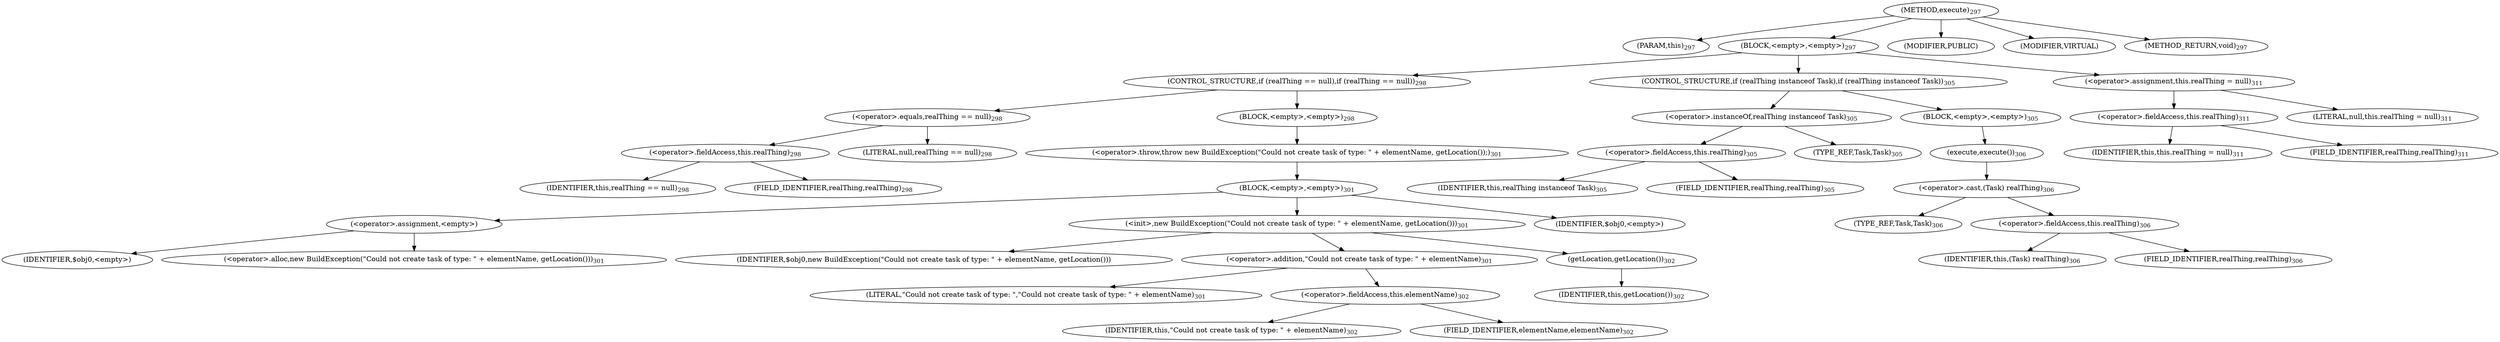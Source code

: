 digraph "execute" {  
"398" [label = <(METHOD,execute)<SUB>297</SUB>> ]
"25" [label = <(PARAM,this)<SUB>297</SUB>> ]
"399" [label = <(BLOCK,&lt;empty&gt;,&lt;empty&gt;)<SUB>297</SUB>> ]
"400" [label = <(CONTROL_STRUCTURE,if (realThing == null),if (realThing == null))<SUB>298</SUB>> ]
"401" [label = <(&lt;operator&gt;.equals,realThing == null)<SUB>298</SUB>> ]
"402" [label = <(&lt;operator&gt;.fieldAccess,this.realThing)<SUB>298</SUB>> ]
"403" [label = <(IDENTIFIER,this,realThing == null)<SUB>298</SUB>> ]
"404" [label = <(FIELD_IDENTIFIER,realThing,realThing)<SUB>298</SUB>> ]
"405" [label = <(LITERAL,null,realThing == null)<SUB>298</SUB>> ]
"406" [label = <(BLOCK,&lt;empty&gt;,&lt;empty&gt;)<SUB>298</SUB>> ]
"407" [label = <(&lt;operator&gt;.throw,throw new BuildException(&quot;Could not create task of type: &quot; + elementName, getLocation());)<SUB>301</SUB>> ]
"408" [label = <(BLOCK,&lt;empty&gt;,&lt;empty&gt;)<SUB>301</SUB>> ]
"409" [label = <(&lt;operator&gt;.assignment,&lt;empty&gt;)> ]
"410" [label = <(IDENTIFIER,$obj0,&lt;empty&gt;)> ]
"411" [label = <(&lt;operator&gt;.alloc,new BuildException(&quot;Could not create task of type: &quot; + elementName, getLocation()))<SUB>301</SUB>> ]
"412" [label = <(&lt;init&gt;,new BuildException(&quot;Could not create task of type: &quot; + elementName, getLocation()))<SUB>301</SUB>> ]
"413" [label = <(IDENTIFIER,$obj0,new BuildException(&quot;Could not create task of type: &quot; + elementName, getLocation()))> ]
"414" [label = <(&lt;operator&gt;.addition,&quot;Could not create task of type: &quot; + elementName)<SUB>301</SUB>> ]
"415" [label = <(LITERAL,&quot;Could not create task of type: &quot;,&quot;Could not create task of type: &quot; + elementName)<SUB>301</SUB>> ]
"416" [label = <(&lt;operator&gt;.fieldAccess,this.elementName)<SUB>302</SUB>> ]
"417" [label = <(IDENTIFIER,this,&quot;Could not create task of type: &quot; + elementName)<SUB>302</SUB>> ]
"418" [label = <(FIELD_IDENTIFIER,elementName,elementName)<SUB>302</SUB>> ]
"419" [label = <(getLocation,getLocation())<SUB>302</SUB>> ]
"24" [label = <(IDENTIFIER,this,getLocation())<SUB>302</SUB>> ]
"420" [label = <(IDENTIFIER,$obj0,&lt;empty&gt;)> ]
"421" [label = <(CONTROL_STRUCTURE,if (realThing instanceof Task),if (realThing instanceof Task))<SUB>305</SUB>> ]
"422" [label = <(&lt;operator&gt;.instanceOf,realThing instanceof Task)<SUB>305</SUB>> ]
"423" [label = <(&lt;operator&gt;.fieldAccess,this.realThing)<SUB>305</SUB>> ]
"424" [label = <(IDENTIFIER,this,realThing instanceof Task)<SUB>305</SUB>> ]
"425" [label = <(FIELD_IDENTIFIER,realThing,realThing)<SUB>305</SUB>> ]
"426" [label = <(TYPE_REF,Task,Task)<SUB>305</SUB>> ]
"427" [label = <(BLOCK,&lt;empty&gt;,&lt;empty&gt;)<SUB>305</SUB>> ]
"428" [label = <(execute,execute())<SUB>306</SUB>> ]
"429" [label = <(&lt;operator&gt;.cast,(Task) realThing)<SUB>306</SUB>> ]
"430" [label = <(TYPE_REF,Task,Task)<SUB>306</SUB>> ]
"431" [label = <(&lt;operator&gt;.fieldAccess,this.realThing)<SUB>306</SUB>> ]
"432" [label = <(IDENTIFIER,this,(Task) realThing)<SUB>306</SUB>> ]
"433" [label = <(FIELD_IDENTIFIER,realThing,realThing)<SUB>306</SUB>> ]
"434" [label = <(&lt;operator&gt;.assignment,this.realThing = null)<SUB>311</SUB>> ]
"435" [label = <(&lt;operator&gt;.fieldAccess,this.realThing)<SUB>311</SUB>> ]
"436" [label = <(IDENTIFIER,this,this.realThing = null)<SUB>311</SUB>> ]
"437" [label = <(FIELD_IDENTIFIER,realThing,realThing)<SUB>311</SUB>> ]
"438" [label = <(LITERAL,null,this.realThing = null)<SUB>311</SUB>> ]
"439" [label = <(MODIFIER,PUBLIC)> ]
"440" [label = <(MODIFIER,VIRTUAL)> ]
"441" [label = <(METHOD_RETURN,void)<SUB>297</SUB>> ]
  "398" -> "25" 
  "398" -> "399" 
  "398" -> "439" 
  "398" -> "440" 
  "398" -> "441" 
  "399" -> "400" 
  "399" -> "421" 
  "399" -> "434" 
  "400" -> "401" 
  "400" -> "406" 
  "401" -> "402" 
  "401" -> "405" 
  "402" -> "403" 
  "402" -> "404" 
  "406" -> "407" 
  "407" -> "408" 
  "408" -> "409" 
  "408" -> "412" 
  "408" -> "420" 
  "409" -> "410" 
  "409" -> "411" 
  "412" -> "413" 
  "412" -> "414" 
  "412" -> "419" 
  "414" -> "415" 
  "414" -> "416" 
  "416" -> "417" 
  "416" -> "418" 
  "419" -> "24" 
  "421" -> "422" 
  "421" -> "427" 
  "422" -> "423" 
  "422" -> "426" 
  "423" -> "424" 
  "423" -> "425" 
  "427" -> "428" 
  "428" -> "429" 
  "429" -> "430" 
  "429" -> "431" 
  "431" -> "432" 
  "431" -> "433" 
  "434" -> "435" 
  "434" -> "438" 
  "435" -> "436" 
  "435" -> "437" 
}
